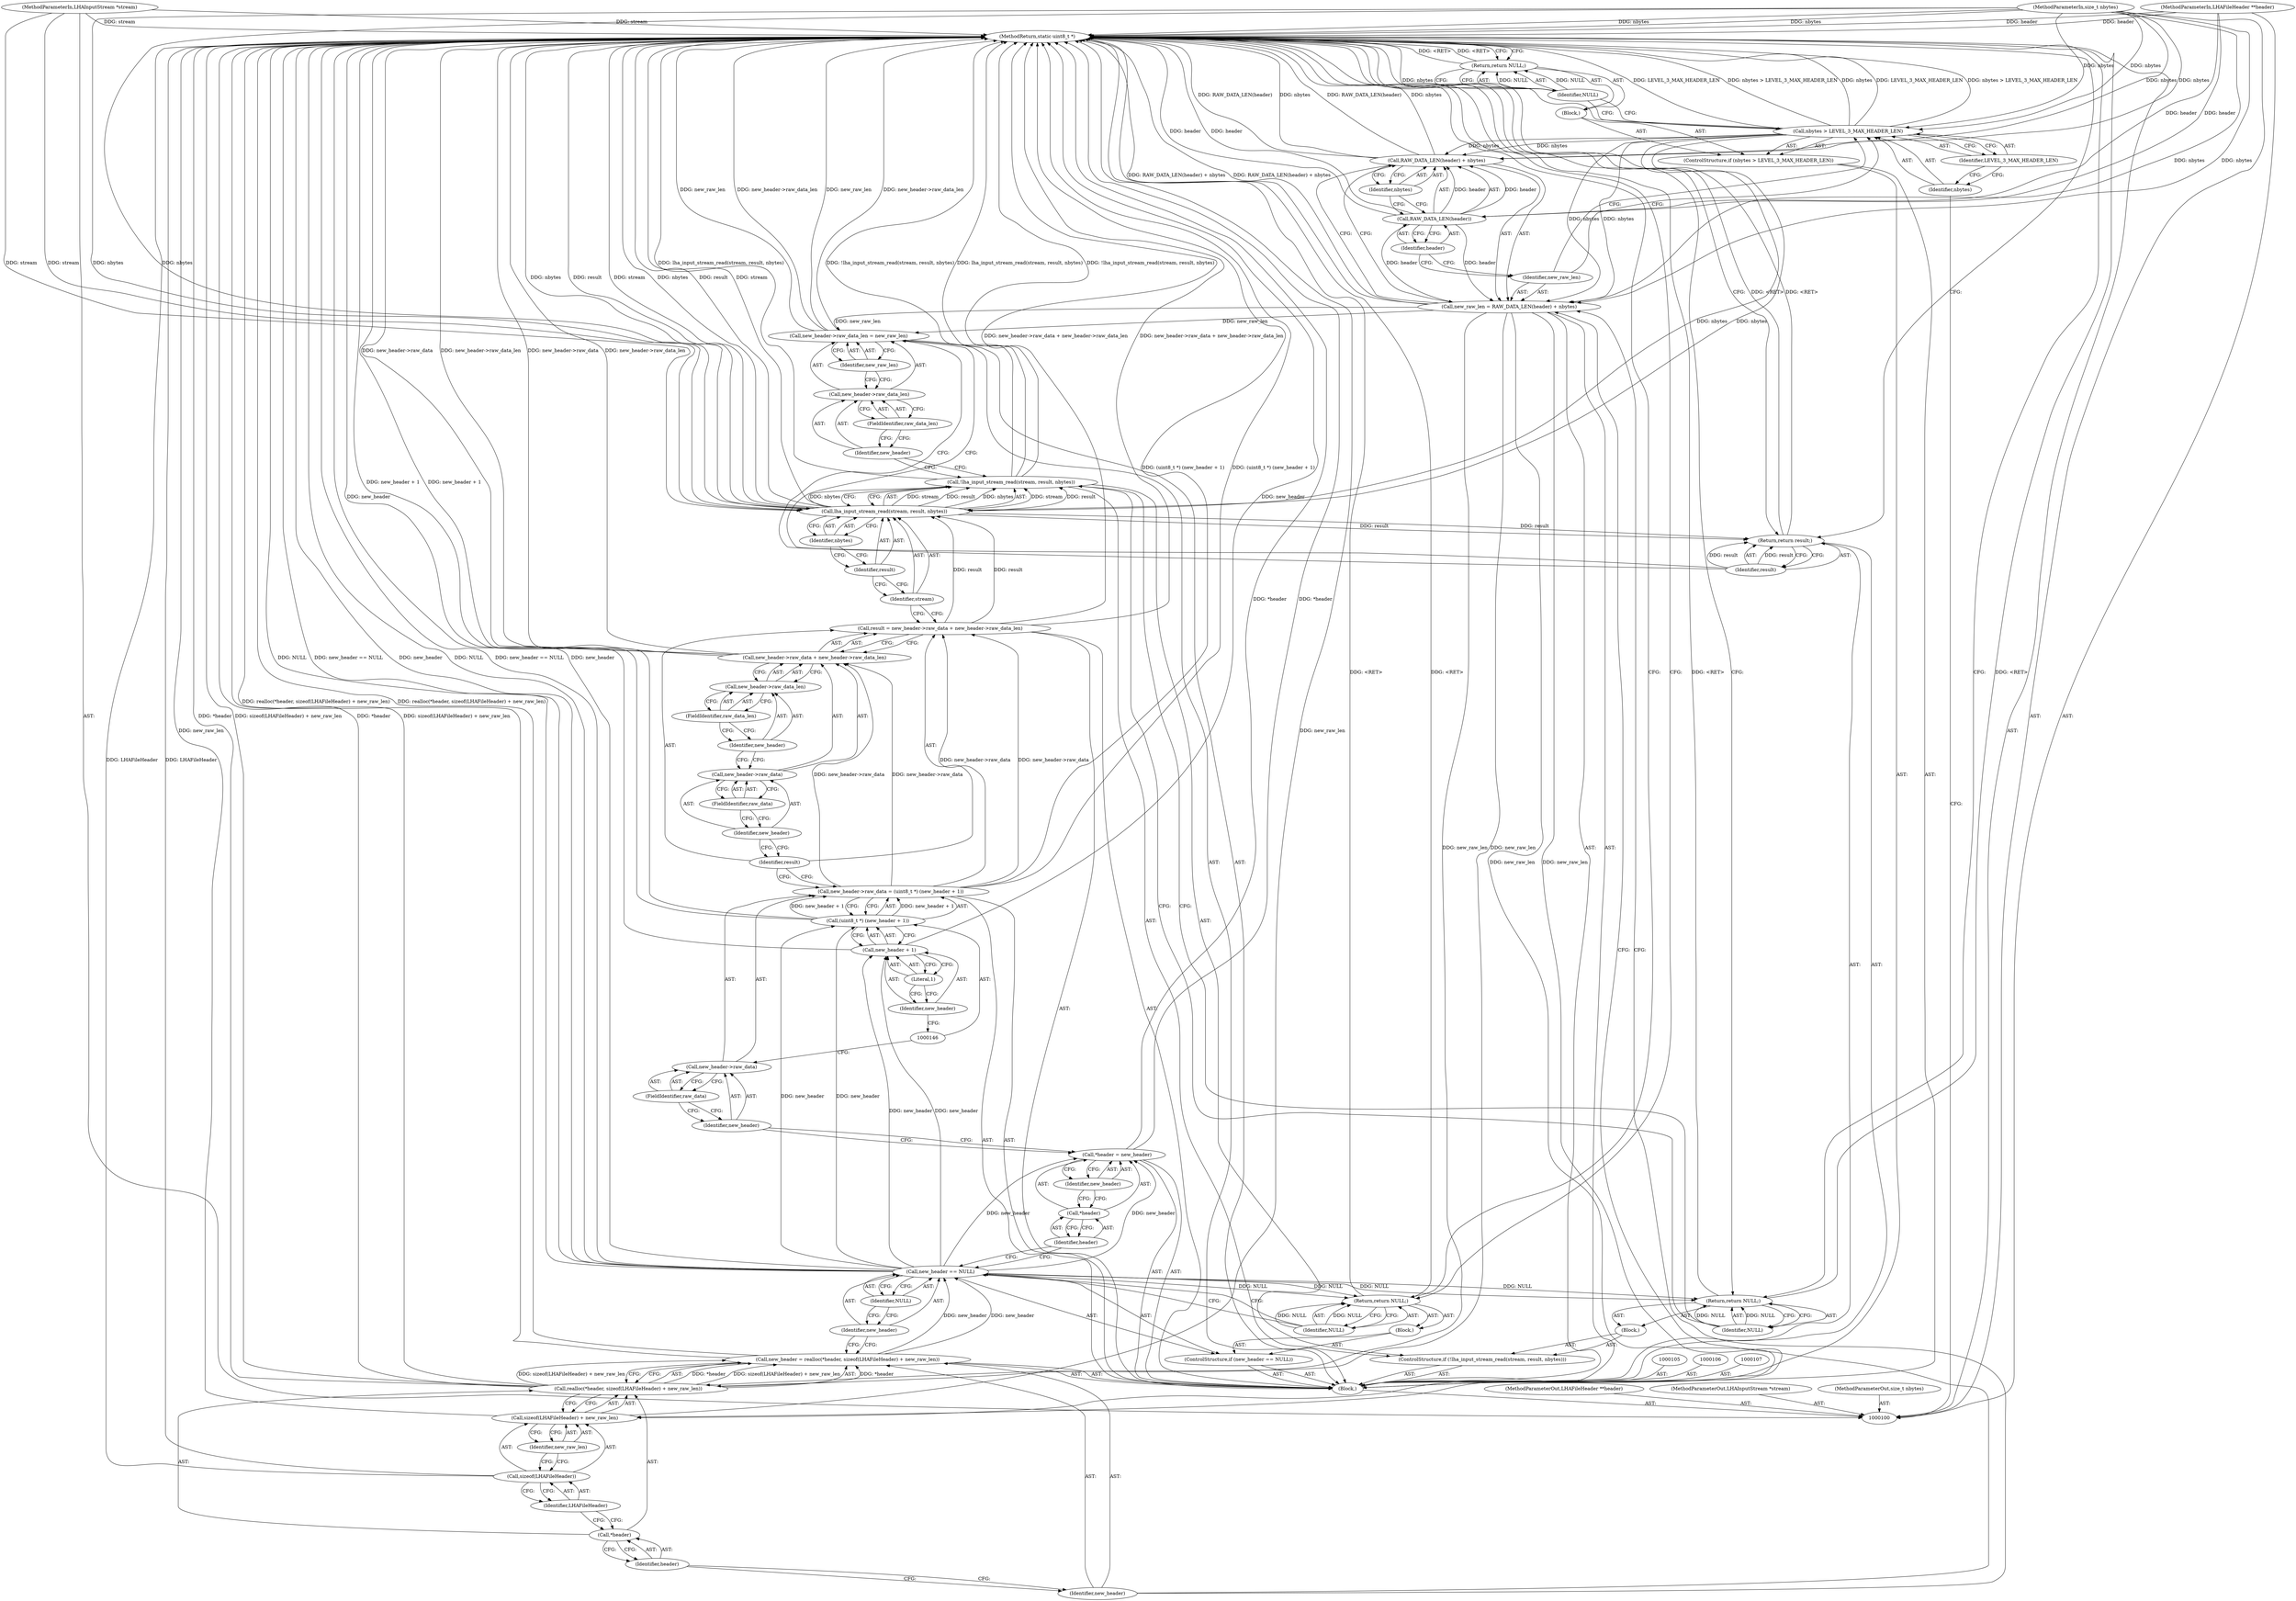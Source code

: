 digraph "0_lhasa_6fcdb8f1f538b9d63e63a5fa199c5514a15d4564_0" {
"1000175" [label="(MethodReturn,static uint8_t *)"];
"1000101" [label="(MethodParameterIn,LHAFileHeader **header)"];
"1000243" [label="(MethodParameterOut,LHAFileHeader **header)"];
"1000113" [label="(Return,return NULL;)"];
"1000114" [label="(Identifier,NULL)"];
"1000117" [label="(Call,RAW_DATA_LEN(header) + nbytes)"];
"1000118" [label="(Call,RAW_DATA_LEN(header))"];
"1000115" [label="(Call,new_raw_len = RAW_DATA_LEN(header) + nbytes)"];
"1000116" [label="(Identifier,new_raw_len)"];
"1000119" [label="(Identifier,header)"];
"1000120" [label="(Identifier,nbytes)"];
"1000121" [label="(Call,new_header = realloc(*header, sizeof(LHAFileHeader) + new_raw_len))"];
"1000122" [label="(Identifier,new_header)"];
"1000123" [label="(Call,realloc(*header, sizeof(LHAFileHeader) + new_raw_len))"];
"1000124" [label="(Call,*header)"];
"1000125" [label="(Identifier,header)"];
"1000126" [label="(Call,sizeof(LHAFileHeader) + new_raw_len)"];
"1000127" [label="(Call,sizeof(LHAFileHeader))"];
"1000128" [label="(Identifier,LHAFileHeader)"];
"1000129" [label="(Identifier,new_raw_len)"];
"1000130" [label="(ControlStructure,if (new_header == NULL))"];
"1000133" [label="(Identifier,NULL)"];
"1000134" [label="(Block,)"];
"1000131" [label="(Call,new_header == NULL)"];
"1000132" [label="(Identifier,new_header)"];
"1000135" [label="(Return,return NULL;)"];
"1000136" [label="(Identifier,NULL)"];
"1000102" [label="(MethodParameterIn,LHAInputStream *stream)"];
"1000244" [label="(MethodParameterOut,LHAInputStream *stream)"];
"1000137" [label="(Call,*header = new_header)"];
"1000138" [label="(Call,*header)"];
"1000140" [label="(Identifier,new_header)"];
"1000139" [label="(Identifier,header)"];
"1000141" [label="(Call,new_header->raw_data = (uint8_t *) (new_header + 1))"];
"1000142" [label="(Call,new_header->raw_data)"];
"1000143" [label="(Identifier,new_header)"];
"1000144" [label="(FieldIdentifier,raw_data)"];
"1000145" [label="(Call,(uint8_t *) (new_header + 1))"];
"1000147" [label="(Call,new_header + 1)"];
"1000148" [label="(Identifier,new_header)"];
"1000149" [label="(Literal,1)"];
"1000150" [label="(Call,result = new_header->raw_data + new_header->raw_data_len)"];
"1000151" [label="(Identifier,result)"];
"1000152" [label="(Call,new_header->raw_data + new_header->raw_data_len)"];
"1000153" [label="(Call,new_header->raw_data)"];
"1000154" [label="(Identifier,new_header)"];
"1000155" [label="(FieldIdentifier,raw_data)"];
"1000156" [label="(Call,new_header->raw_data_len)"];
"1000157" [label="(Identifier,new_header)"];
"1000158" [label="(FieldIdentifier,raw_data_len)"];
"1000159" [label="(ControlStructure,if (!lha_input_stream_read(stream, result, nbytes)))"];
"1000162" [label="(Identifier,stream)"];
"1000163" [label="(Identifier,result)"];
"1000164" [label="(Identifier,nbytes)"];
"1000160" [label="(Call,!lha_input_stream_read(stream, result, nbytes))"];
"1000165" [label="(Block,)"];
"1000161" [label="(Call,lha_input_stream_read(stream, result, nbytes))"];
"1000166" [label="(Return,return NULL;)"];
"1000167" [label="(Identifier,NULL)"];
"1000103" [label="(MethodParameterIn,size_t nbytes)"];
"1000245" [label="(MethodParameterOut,size_t nbytes)"];
"1000168" [label="(Call,new_header->raw_data_len = new_raw_len)"];
"1000169" [label="(Call,new_header->raw_data_len)"];
"1000170" [label="(Identifier,new_header)"];
"1000171" [label="(FieldIdentifier,raw_data_len)"];
"1000172" [label="(Identifier,new_raw_len)"];
"1000173" [label="(Return,return result;)"];
"1000174" [label="(Identifier,result)"];
"1000104" [label="(Block,)"];
"1000108" [label="(ControlStructure,if (nbytes > LEVEL_3_MAX_HEADER_LEN))"];
"1000111" [label="(Identifier,LEVEL_3_MAX_HEADER_LEN)"];
"1000112" [label="(Block,)"];
"1000109" [label="(Call,nbytes > LEVEL_3_MAX_HEADER_LEN)"];
"1000110" [label="(Identifier,nbytes)"];
"1000175" -> "1000100"  [label="AST: "];
"1000175" -> "1000113"  [label="CFG: "];
"1000175" -> "1000135"  [label="CFG: "];
"1000175" -> "1000166"  [label="CFG: "];
"1000175" -> "1000173"  [label="CFG: "];
"1000173" -> "1000175"  [label="DDG: <RET>"];
"1000166" -> "1000175"  [label="DDG: <RET>"];
"1000115" -> "1000175"  [label="DDG: RAW_DATA_LEN(header) + nbytes"];
"1000168" -> "1000175"  [label="DDG: new_raw_len"];
"1000168" -> "1000175"  [label="DDG: new_header->raw_data_len"];
"1000160" -> "1000175"  [label="DDG: !lha_input_stream_read(stream, result, nbytes)"];
"1000160" -> "1000175"  [label="DDG: lha_input_stream_read(stream, result, nbytes)"];
"1000150" -> "1000175"  [label="DDG: new_header->raw_data + new_header->raw_data_len"];
"1000147" -> "1000175"  [label="DDG: new_header"];
"1000117" -> "1000175"  [label="DDG: RAW_DATA_LEN(header)"];
"1000117" -> "1000175"  [label="DDG: nbytes"];
"1000141" -> "1000175"  [label="DDG: (uint8_t *) (new_header + 1)"];
"1000118" -> "1000175"  [label="DDG: header"];
"1000161" -> "1000175"  [label="DDG: nbytes"];
"1000161" -> "1000175"  [label="DDG: result"];
"1000161" -> "1000175"  [label="DDG: stream"];
"1000123" -> "1000175"  [label="DDG: sizeof(LHAFileHeader) + new_raw_len"];
"1000123" -> "1000175"  [label="DDG: *header"];
"1000121" -> "1000175"  [label="DDG: realloc(*header, sizeof(LHAFileHeader) + new_raw_len)"];
"1000131" -> "1000175"  [label="DDG: new_header"];
"1000131" -> "1000175"  [label="DDG: NULL"];
"1000131" -> "1000175"  [label="DDG: new_header == NULL"];
"1000126" -> "1000175"  [label="DDG: new_raw_len"];
"1000103" -> "1000175"  [label="DDG: nbytes"];
"1000152" -> "1000175"  [label="DDG: new_header->raw_data"];
"1000152" -> "1000175"  [label="DDG: new_header->raw_data_len"];
"1000102" -> "1000175"  [label="DDG: stream"];
"1000101" -> "1000175"  [label="DDG: header"];
"1000109" -> "1000175"  [label="DDG: nbytes"];
"1000109" -> "1000175"  [label="DDG: LEVEL_3_MAX_HEADER_LEN"];
"1000109" -> "1000175"  [label="DDG: nbytes > LEVEL_3_MAX_HEADER_LEN"];
"1000137" -> "1000175"  [label="DDG: *header"];
"1000127" -> "1000175"  [label="DDG: LHAFileHeader"];
"1000145" -> "1000175"  [label="DDG: new_header + 1"];
"1000113" -> "1000175"  [label="DDG: <RET>"];
"1000135" -> "1000175"  [label="DDG: <RET>"];
"1000101" -> "1000100"  [label="AST: "];
"1000101" -> "1000175"  [label="DDG: header"];
"1000101" -> "1000118"  [label="DDG: header"];
"1000243" -> "1000100"  [label="AST: "];
"1000113" -> "1000112"  [label="AST: "];
"1000113" -> "1000114"  [label="CFG: "];
"1000114" -> "1000113"  [label="AST: "];
"1000175" -> "1000113"  [label="CFG: "];
"1000113" -> "1000175"  [label="DDG: <RET>"];
"1000114" -> "1000113"  [label="DDG: NULL"];
"1000114" -> "1000113"  [label="AST: "];
"1000114" -> "1000109"  [label="CFG: "];
"1000113" -> "1000114"  [label="CFG: "];
"1000114" -> "1000113"  [label="DDG: NULL"];
"1000117" -> "1000115"  [label="AST: "];
"1000117" -> "1000120"  [label="CFG: "];
"1000118" -> "1000117"  [label="AST: "];
"1000120" -> "1000117"  [label="AST: "];
"1000115" -> "1000117"  [label="CFG: "];
"1000117" -> "1000175"  [label="DDG: RAW_DATA_LEN(header)"];
"1000117" -> "1000175"  [label="DDG: nbytes"];
"1000118" -> "1000117"  [label="DDG: header"];
"1000109" -> "1000117"  [label="DDG: nbytes"];
"1000103" -> "1000117"  [label="DDG: nbytes"];
"1000118" -> "1000117"  [label="AST: "];
"1000118" -> "1000119"  [label="CFG: "];
"1000119" -> "1000118"  [label="AST: "];
"1000120" -> "1000118"  [label="CFG: "];
"1000118" -> "1000175"  [label="DDG: header"];
"1000118" -> "1000115"  [label="DDG: header"];
"1000118" -> "1000117"  [label="DDG: header"];
"1000101" -> "1000118"  [label="DDG: header"];
"1000115" -> "1000104"  [label="AST: "];
"1000115" -> "1000117"  [label="CFG: "];
"1000116" -> "1000115"  [label="AST: "];
"1000117" -> "1000115"  [label="AST: "];
"1000122" -> "1000115"  [label="CFG: "];
"1000115" -> "1000175"  [label="DDG: RAW_DATA_LEN(header) + nbytes"];
"1000118" -> "1000115"  [label="DDG: header"];
"1000109" -> "1000115"  [label="DDG: nbytes"];
"1000103" -> "1000115"  [label="DDG: nbytes"];
"1000115" -> "1000123"  [label="DDG: new_raw_len"];
"1000115" -> "1000126"  [label="DDG: new_raw_len"];
"1000115" -> "1000168"  [label="DDG: new_raw_len"];
"1000116" -> "1000115"  [label="AST: "];
"1000116" -> "1000109"  [label="CFG: "];
"1000119" -> "1000116"  [label="CFG: "];
"1000119" -> "1000118"  [label="AST: "];
"1000119" -> "1000116"  [label="CFG: "];
"1000118" -> "1000119"  [label="CFG: "];
"1000120" -> "1000117"  [label="AST: "];
"1000120" -> "1000118"  [label="CFG: "];
"1000117" -> "1000120"  [label="CFG: "];
"1000121" -> "1000104"  [label="AST: "];
"1000121" -> "1000123"  [label="CFG: "];
"1000122" -> "1000121"  [label="AST: "];
"1000123" -> "1000121"  [label="AST: "];
"1000132" -> "1000121"  [label="CFG: "];
"1000121" -> "1000175"  [label="DDG: realloc(*header, sizeof(LHAFileHeader) + new_raw_len)"];
"1000123" -> "1000121"  [label="DDG: *header"];
"1000123" -> "1000121"  [label="DDG: sizeof(LHAFileHeader) + new_raw_len"];
"1000121" -> "1000131"  [label="DDG: new_header"];
"1000122" -> "1000121"  [label="AST: "];
"1000122" -> "1000115"  [label="CFG: "];
"1000125" -> "1000122"  [label="CFG: "];
"1000123" -> "1000121"  [label="AST: "];
"1000123" -> "1000126"  [label="CFG: "];
"1000124" -> "1000123"  [label="AST: "];
"1000126" -> "1000123"  [label="AST: "];
"1000121" -> "1000123"  [label="CFG: "];
"1000123" -> "1000175"  [label="DDG: sizeof(LHAFileHeader) + new_raw_len"];
"1000123" -> "1000175"  [label="DDG: *header"];
"1000123" -> "1000121"  [label="DDG: *header"];
"1000123" -> "1000121"  [label="DDG: sizeof(LHAFileHeader) + new_raw_len"];
"1000115" -> "1000123"  [label="DDG: new_raw_len"];
"1000124" -> "1000123"  [label="AST: "];
"1000124" -> "1000125"  [label="CFG: "];
"1000125" -> "1000124"  [label="AST: "];
"1000128" -> "1000124"  [label="CFG: "];
"1000125" -> "1000124"  [label="AST: "];
"1000125" -> "1000122"  [label="CFG: "];
"1000124" -> "1000125"  [label="CFG: "];
"1000126" -> "1000123"  [label="AST: "];
"1000126" -> "1000129"  [label="CFG: "];
"1000127" -> "1000126"  [label="AST: "];
"1000129" -> "1000126"  [label="AST: "];
"1000123" -> "1000126"  [label="CFG: "];
"1000126" -> "1000175"  [label="DDG: new_raw_len"];
"1000115" -> "1000126"  [label="DDG: new_raw_len"];
"1000127" -> "1000126"  [label="AST: "];
"1000127" -> "1000128"  [label="CFG: "];
"1000128" -> "1000127"  [label="AST: "];
"1000129" -> "1000127"  [label="CFG: "];
"1000127" -> "1000175"  [label="DDG: LHAFileHeader"];
"1000128" -> "1000127"  [label="AST: "];
"1000128" -> "1000124"  [label="CFG: "];
"1000127" -> "1000128"  [label="CFG: "];
"1000129" -> "1000126"  [label="AST: "];
"1000129" -> "1000127"  [label="CFG: "];
"1000126" -> "1000129"  [label="CFG: "];
"1000130" -> "1000104"  [label="AST: "];
"1000131" -> "1000130"  [label="AST: "];
"1000134" -> "1000130"  [label="AST: "];
"1000133" -> "1000131"  [label="AST: "];
"1000133" -> "1000132"  [label="CFG: "];
"1000131" -> "1000133"  [label="CFG: "];
"1000134" -> "1000130"  [label="AST: "];
"1000135" -> "1000134"  [label="AST: "];
"1000131" -> "1000130"  [label="AST: "];
"1000131" -> "1000133"  [label="CFG: "];
"1000132" -> "1000131"  [label="AST: "];
"1000133" -> "1000131"  [label="AST: "];
"1000136" -> "1000131"  [label="CFG: "];
"1000139" -> "1000131"  [label="CFG: "];
"1000131" -> "1000175"  [label="DDG: new_header"];
"1000131" -> "1000175"  [label="DDG: NULL"];
"1000131" -> "1000175"  [label="DDG: new_header == NULL"];
"1000121" -> "1000131"  [label="DDG: new_header"];
"1000131" -> "1000135"  [label="DDG: NULL"];
"1000131" -> "1000137"  [label="DDG: new_header"];
"1000131" -> "1000145"  [label="DDG: new_header"];
"1000131" -> "1000147"  [label="DDG: new_header"];
"1000131" -> "1000166"  [label="DDG: NULL"];
"1000132" -> "1000131"  [label="AST: "];
"1000132" -> "1000121"  [label="CFG: "];
"1000133" -> "1000132"  [label="CFG: "];
"1000135" -> "1000134"  [label="AST: "];
"1000135" -> "1000136"  [label="CFG: "];
"1000136" -> "1000135"  [label="AST: "];
"1000175" -> "1000135"  [label="CFG: "];
"1000135" -> "1000175"  [label="DDG: <RET>"];
"1000136" -> "1000135"  [label="DDG: NULL"];
"1000131" -> "1000135"  [label="DDG: NULL"];
"1000136" -> "1000135"  [label="AST: "];
"1000136" -> "1000131"  [label="CFG: "];
"1000135" -> "1000136"  [label="CFG: "];
"1000136" -> "1000135"  [label="DDG: NULL"];
"1000102" -> "1000100"  [label="AST: "];
"1000102" -> "1000175"  [label="DDG: stream"];
"1000102" -> "1000161"  [label="DDG: stream"];
"1000244" -> "1000100"  [label="AST: "];
"1000137" -> "1000104"  [label="AST: "];
"1000137" -> "1000140"  [label="CFG: "];
"1000138" -> "1000137"  [label="AST: "];
"1000140" -> "1000137"  [label="AST: "];
"1000143" -> "1000137"  [label="CFG: "];
"1000137" -> "1000175"  [label="DDG: *header"];
"1000131" -> "1000137"  [label="DDG: new_header"];
"1000138" -> "1000137"  [label="AST: "];
"1000138" -> "1000139"  [label="CFG: "];
"1000139" -> "1000138"  [label="AST: "];
"1000140" -> "1000138"  [label="CFG: "];
"1000140" -> "1000137"  [label="AST: "];
"1000140" -> "1000138"  [label="CFG: "];
"1000137" -> "1000140"  [label="CFG: "];
"1000139" -> "1000138"  [label="AST: "];
"1000139" -> "1000131"  [label="CFG: "];
"1000138" -> "1000139"  [label="CFG: "];
"1000141" -> "1000104"  [label="AST: "];
"1000141" -> "1000145"  [label="CFG: "];
"1000142" -> "1000141"  [label="AST: "];
"1000145" -> "1000141"  [label="AST: "];
"1000151" -> "1000141"  [label="CFG: "];
"1000141" -> "1000175"  [label="DDG: (uint8_t *) (new_header + 1)"];
"1000145" -> "1000141"  [label="DDG: new_header + 1"];
"1000141" -> "1000150"  [label="DDG: new_header->raw_data"];
"1000141" -> "1000152"  [label="DDG: new_header->raw_data"];
"1000142" -> "1000141"  [label="AST: "];
"1000142" -> "1000144"  [label="CFG: "];
"1000143" -> "1000142"  [label="AST: "];
"1000144" -> "1000142"  [label="AST: "];
"1000146" -> "1000142"  [label="CFG: "];
"1000143" -> "1000142"  [label="AST: "];
"1000143" -> "1000137"  [label="CFG: "];
"1000144" -> "1000143"  [label="CFG: "];
"1000144" -> "1000142"  [label="AST: "];
"1000144" -> "1000143"  [label="CFG: "];
"1000142" -> "1000144"  [label="CFG: "];
"1000145" -> "1000141"  [label="AST: "];
"1000145" -> "1000147"  [label="CFG: "];
"1000146" -> "1000145"  [label="AST: "];
"1000147" -> "1000145"  [label="AST: "];
"1000141" -> "1000145"  [label="CFG: "];
"1000145" -> "1000175"  [label="DDG: new_header + 1"];
"1000145" -> "1000141"  [label="DDG: new_header + 1"];
"1000131" -> "1000145"  [label="DDG: new_header"];
"1000147" -> "1000145"  [label="AST: "];
"1000147" -> "1000149"  [label="CFG: "];
"1000148" -> "1000147"  [label="AST: "];
"1000149" -> "1000147"  [label="AST: "];
"1000145" -> "1000147"  [label="CFG: "];
"1000147" -> "1000175"  [label="DDG: new_header"];
"1000131" -> "1000147"  [label="DDG: new_header"];
"1000148" -> "1000147"  [label="AST: "];
"1000148" -> "1000146"  [label="CFG: "];
"1000149" -> "1000148"  [label="CFG: "];
"1000149" -> "1000147"  [label="AST: "];
"1000149" -> "1000148"  [label="CFG: "];
"1000147" -> "1000149"  [label="CFG: "];
"1000150" -> "1000104"  [label="AST: "];
"1000150" -> "1000152"  [label="CFG: "];
"1000151" -> "1000150"  [label="AST: "];
"1000152" -> "1000150"  [label="AST: "];
"1000162" -> "1000150"  [label="CFG: "];
"1000150" -> "1000175"  [label="DDG: new_header->raw_data + new_header->raw_data_len"];
"1000141" -> "1000150"  [label="DDG: new_header->raw_data"];
"1000150" -> "1000161"  [label="DDG: result"];
"1000151" -> "1000150"  [label="AST: "];
"1000151" -> "1000141"  [label="CFG: "];
"1000154" -> "1000151"  [label="CFG: "];
"1000152" -> "1000150"  [label="AST: "];
"1000152" -> "1000156"  [label="CFG: "];
"1000153" -> "1000152"  [label="AST: "];
"1000156" -> "1000152"  [label="AST: "];
"1000150" -> "1000152"  [label="CFG: "];
"1000152" -> "1000175"  [label="DDG: new_header->raw_data"];
"1000152" -> "1000175"  [label="DDG: new_header->raw_data_len"];
"1000141" -> "1000152"  [label="DDG: new_header->raw_data"];
"1000153" -> "1000152"  [label="AST: "];
"1000153" -> "1000155"  [label="CFG: "];
"1000154" -> "1000153"  [label="AST: "];
"1000155" -> "1000153"  [label="AST: "];
"1000157" -> "1000153"  [label="CFG: "];
"1000154" -> "1000153"  [label="AST: "];
"1000154" -> "1000151"  [label="CFG: "];
"1000155" -> "1000154"  [label="CFG: "];
"1000155" -> "1000153"  [label="AST: "];
"1000155" -> "1000154"  [label="CFG: "];
"1000153" -> "1000155"  [label="CFG: "];
"1000156" -> "1000152"  [label="AST: "];
"1000156" -> "1000158"  [label="CFG: "];
"1000157" -> "1000156"  [label="AST: "];
"1000158" -> "1000156"  [label="AST: "];
"1000152" -> "1000156"  [label="CFG: "];
"1000157" -> "1000156"  [label="AST: "];
"1000157" -> "1000153"  [label="CFG: "];
"1000158" -> "1000157"  [label="CFG: "];
"1000158" -> "1000156"  [label="AST: "];
"1000158" -> "1000157"  [label="CFG: "];
"1000156" -> "1000158"  [label="CFG: "];
"1000159" -> "1000104"  [label="AST: "];
"1000160" -> "1000159"  [label="AST: "];
"1000165" -> "1000159"  [label="AST: "];
"1000162" -> "1000161"  [label="AST: "];
"1000162" -> "1000150"  [label="CFG: "];
"1000163" -> "1000162"  [label="CFG: "];
"1000163" -> "1000161"  [label="AST: "];
"1000163" -> "1000162"  [label="CFG: "];
"1000164" -> "1000163"  [label="CFG: "];
"1000164" -> "1000161"  [label="AST: "];
"1000164" -> "1000163"  [label="CFG: "];
"1000161" -> "1000164"  [label="CFG: "];
"1000160" -> "1000159"  [label="AST: "];
"1000160" -> "1000161"  [label="CFG: "];
"1000161" -> "1000160"  [label="AST: "];
"1000167" -> "1000160"  [label="CFG: "];
"1000170" -> "1000160"  [label="CFG: "];
"1000160" -> "1000175"  [label="DDG: !lha_input_stream_read(stream, result, nbytes)"];
"1000160" -> "1000175"  [label="DDG: lha_input_stream_read(stream, result, nbytes)"];
"1000161" -> "1000160"  [label="DDG: stream"];
"1000161" -> "1000160"  [label="DDG: result"];
"1000161" -> "1000160"  [label="DDG: nbytes"];
"1000165" -> "1000159"  [label="AST: "];
"1000166" -> "1000165"  [label="AST: "];
"1000161" -> "1000160"  [label="AST: "];
"1000161" -> "1000164"  [label="CFG: "];
"1000162" -> "1000161"  [label="AST: "];
"1000163" -> "1000161"  [label="AST: "];
"1000164" -> "1000161"  [label="AST: "];
"1000160" -> "1000161"  [label="CFG: "];
"1000161" -> "1000175"  [label="DDG: nbytes"];
"1000161" -> "1000175"  [label="DDG: result"];
"1000161" -> "1000175"  [label="DDG: stream"];
"1000161" -> "1000160"  [label="DDG: stream"];
"1000161" -> "1000160"  [label="DDG: result"];
"1000161" -> "1000160"  [label="DDG: nbytes"];
"1000102" -> "1000161"  [label="DDG: stream"];
"1000150" -> "1000161"  [label="DDG: result"];
"1000103" -> "1000161"  [label="DDG: nbytes"];
"1000109" -> "1000161"  [label="DDG: nbytes"];
"1000161" -> "1000173"  [label="DDG: result"];
"1000166" -> "1000165"  [label="AST: "];
"1000166" -> "1000167"  [label="CFG: "];
"1000167" -> "1000166"  [label="AST: "];
"1000175" -> "1000166"  [label="CFG: "];
"1000166" -> "1000175"  [label="DDG: <RET>"];
"1000167" -> "1000166"  [label="DDG: NULL"];
"1000131" -> "1000166"  [label="DDG: NULL"];
"1000167" -> "1000166"  [label="AST: "];
"1000167" -> "1000160"  [label="CFG: "];
"1000166" -> "1000167"  [label="CFG: "];
"1000167" -> "1000166"  [label="DDG: NULL"];
"1000103" -> "1000100"  [label="AST: "];
"1000103" -> "1000175"  [label="DDG: nbytes"];
"1000103" -> "1000109"  [label="DDG: nbytes"];
"1000103" -> "1000115"  [label="DDG: nbytes"];
"1000103" -> "1000117"  [label="DDG: nbytes"];
"1000103" -> "1000161"  [label="DDG: nbytes"];
"1000245" -> "1000100"  [label="AST: "];
"1000168" -> "1000104"  [label="AST: "];
"1000168" -> "1000172"  [label="CFG: "];
"1000169" -> "1000168"  [label="AST: "];
"1000172" -> "1000168"  [label="AST: "];
"1000174" -> "1000168"  [label="CFG: "];
"1000168" -> "1000175"  [label="DDG: new_raw_len"];
"1000168" -> "1000175"  [label="DDG: new_header->raw_data_len"];
"1000115" -> "1000168"  [label="DDG: new_raw_len"];
"1000169" -> "1000168"  [label="AST: "];
"1000169" -> "1000171"  [label="CFG: "];
"1000170" -> "1000169"  [label="AST: "];
"1000171" -> "1000169"  [label="AST: "];
"1000172" -> "1000169"  [label="CFG: "];
"1000170" -> "1000169"  [label="AST: "];
"1000170" -> "1000160"  [label="CFG: "];
"1000171" -> "1000170"  [label="CFG: "];
"1000171" -> "1000169"  [label="AST: "];
"1000171" -> "1000170"  [label="CFG: "];
"1000169" -> "1000171"  [label="CFG: "];
"1000172" -> "1000168"  [label="AST: "];
"1000172" -> "1000169"  [label="CFG: "];
"1000168" -> "1000172"  [label="CFG: "];
"1000173" -> "1000104"  [label="AST: "];
"1000173" -> "1000174"  [label="CFG: "];
"1000174" -> "1000173"  [label="AST: "];
"1000175" -> "1000173"  [label="CFG: "];
"1000173" -> "1000175"  [label="DDG: <RET>"];
"1000174" -> "1000173"  [label="DDG: result"];
"1000161" -> "1000173"  [label="DDG: result"];
"1000174" -> "1000173"  [label="AST: "];
"1000174" -> "1000168"  [label="CFG: "];
"1000173" -> "1000174"  [label="CFG: "];
"1000174" -> "1000173"  [label="DDG: result"];
"1000104" -> "1000100"  [label="AST: "];
"1000105" -> "1000104"  [label="AST: "];
"1000106" -> "1000104"  [label="AST: "];
"1000107" -> "1000104"  [label="AST: "];
"1000108" -> "1000104"  [label="AST: "];
"1000115" -> "1000104"  [label="AST: "];
"1000121" -> "1000104"  [label="AST: "];
"1000130" -> "1000104"  [label="AST: "];
"1000137" -> "1000104"  [label="AST: "];
"1000141" -> "1000104"  [label="AST: "];
"1000150" -> "1000104"  [label="AST: "];
"1000159" -> "1000104"  [label="AST: "];
"1000168" -> "1000104"  [label="AST: "];
"1000173" -> "1000104"  [label="AST: "];
"1000108" -> "1000104"  [label="AST: "];
"1000109" -> "1000108"  [label="AST: "];
"1000112" -> "1000108"  [label="AST: "];
"1000111" -> "1000109"  [label="AST: "];
"1000111" -> "1000110"  [label="CFG: "];
"1000109" -> "1000111"  [label="CFG: "];
"1000112" -> "1000108"  [label="AST: "];
"1000113" -> "1000112"  [label="AST: "];
"1000109" -> "1000108"  [label="AST: "];
"1000109" -> "1000111"  [label="CFG: "];
"1000110" -> "1000109"  [label="AST: "];
"1000111" -> "1000109"  [label="AST: "];
"1000114" -> "1000109"  [label="CFG: "];
"1000116" -> "1000109"  [label="CFG: "];
"1000109" -> "1000175"  [label="DDG: nbytes"];
"1000109" -> "1000175"  [label="DDG: LEVEL_3_MAX_HEADER_LEN"];
"1000109" -> "1000175"  [label="DDG: nbytes > LEVEL_3_MAX_HEADER_LEN"];
"1000103" -> "1000109"  [label="DDG: nbytes"];
"1000109" -> "1000115"  [label="DDG: nbytes"];
"1000109" -> "1000117"  [label="DDG: nbytes"];
"1000109" -> "1000161"  [label="DDG: nbytes"];
"1000110" -> "1000109"  [label="AST: "];
"1000110" -> "1000100"  [label="CFG: "];
"1000111" -> "1000110"  [label="CFG: "];
}
